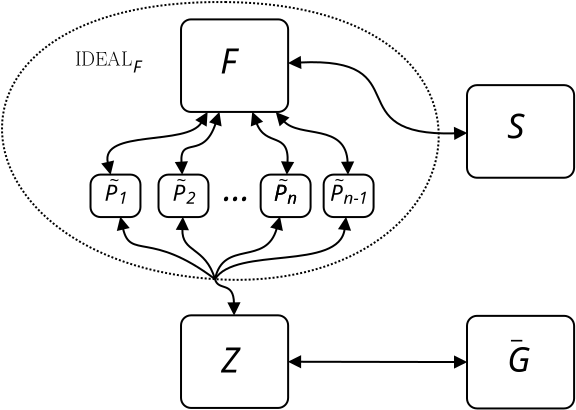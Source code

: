 <?xml version="1.0" encoding="UTF-8"?>
<dia:diagram xmlns:dia="http://www.lysator.liu.se/~alla/dia/">
  <dia:layer name="Fondo" visible="true" active="true">
    <dia:object type="Standard - Beziergon" version="0" id="O0">
      <dia:attribute name="obj_pos">
        <dia:point val="32.194,5.897"/>
      </dia:attribute>
      <dia:attribute name="obj_bb">
        <dia:rectangle val="20.989,5.846;42.926,19.839"/>
      </dia:attribute>
      <dia:attribute name="bez_points">
        <dia:point val="32.194,5.897"/>
        <dia:point val="47.895,6.047"/>
        <dia:point val="45.05,20.585"/>
        <dia:point val="31.69,19.755"/>
        <dia:point val="18.33,18.924"/>
        <dia:point val="16.494,5.747"/>
      </dia:attribute>
      <dia:attribute name="corner_types">
        <dia:enum val="139472688"/>
        <dia:enum val="0"/>
        <dia:enum val="0"/>
      </dia:attribute>
      <dia:attribute name="line_width">
        <dia:real val="0.1"/>
      </dia:attribute>
      <dia:attribute name="show_background">
        <dia:boolean val="false"/>
      </dia:attribute>
      <dia:attribute name="line_style">
        <dia:enum val="4"/>
      </dia:attribute>
    </dia:object>
    <dia:group>
      <dia:object type="Standard - Text" version="1" id="O1">
        <dia:attribute name="obj_pos">
          <dia:point val="31.997,24.426"/>
        </dia:attribute>
        <dia:attribute name="obj_bb">
          <dia:rectangle val="31.997,23.108;33.265,26.048"/>
        </dia:attribute>
        <dia:attribute name="text">
          <dia:composite type="text">
            <dia:attribute name="string">
              <dia:string>#Z#</dia:string>
            </dia:attribute>
            <dia:attribute name="font">
              <dia:font family="LMMathSymbols9" style="8" name="Courier"/>
            </dia:attribute>
            <dia:attribute name="height">
              <dia:real val="2.117"/>
            </dia:attribute>
            <dia:attribute name="pos">
              <dia:point val="31.997,24.426"/>
            </dia:attribute>
            <dia:attribute name="color">
              <dia:color val="#000000"/>
            </dia:attribute>
            <dia:attribute name="alignment">
              <dia:enum val="0"/>
            </dia:attribute>
          </dia:composite>
        </dia:attribute>
        <dia:attribute name="valign">
          <dia:enum val="3"/>
        </dia:attribute>
      </dia:object>
      <dia:object type="Standard - Box" version="0" id="O2">
        <dia:attribute name="obj_pos">
          <dia:point val="29.99,21.563"/>
        </dia:attribute>
        <dia:attribute name="obj_bb">
          <dia:rectangle val="29.94,21.513;35.395,26.243"/>
        </dia:attribute>
        <dia:attribute name="elem_corner">
          <dia:point val="29.99,21.563"/>
        </dia:attribute>
        <dia:attribute name="elem_width">
          <dia:real val="5.355"/>
        </dia:attribute>
        <dia:attribute name="elem_height">
          <dia:real val="4.63"/>
        </dia:attribute>
        <dia:attribute name="border_width">
          <dia:real val="0.1"/>
        </dia:attribute>
        <dia:attribute name="show_background">
          <dia:boolean val="false"/>
        </dia:attribute>
        <dia:attribute name="corner_radius">
          <dia:real val="0.5"/>
        </dia:attribute>
      </dia:object>
    </dia:group>
    <dia:object type="Standard - Text" version="1" id="O3">
      <dia:attribute name="obj_pos">
        <dia:point val="32.105,15.86"/>
      </dia:attribute>
      <dia:attribute name="obj_bb">
        <dia:rectangle val="32.105,14.59;33.485,16.285"/>
      </dia:attribute>
      <dia:attribute name="text">
        <dia:composite type="text">
          <dia:attribute name="string">
            <dia:string>#...#</dia:string>
          </dia:attribute>
          <dia:attribute name="font">
            <dia:font family="LMMathItalic12" style="8" name="Courier"/>
          </dia:attribute>
          <dia:attribute name="height">
            <dia:real val="2.117"/>
          </dia:attribute>
          <dia:attribute name="pos">
            <dia:point val="32.105,15.86"/>
          </dia:attribute>
          <dia:attribute name="color">
            <dia:color val="#000000"/>
          </dia:attribute>
          <dia:attribute name="alignment">
            <dia:enum val="0"/>
          </dia:attribute>
        </dia:composite>
      </dia:attribute>
      <dia:attribute name="valign">
        <dia:enum val="3"/>
      </dia:attribute>
    </dia:object>
    <dia:object type="Standard - BezierLine" version="0" id="O4">
      <dia:attribute name="obj_pos">
        <dia:point val="26.713,15.588"/>
      </dia:attribute>
      <dia:attribute name="obj_bb">
        <dia:rectangle val="26.364,11.376;31.357,14.538"/>
      </dia:attribute>
      <dia:attribute name="bez_points">
        <dia:point val="26.713,15.588"/>
        <dia:point val="26.195,13.347"/>
        <dia:point val="31.695,10.747"/>
        <dia:point val="32.668,9.079"/>
      </dia:attribute>
      <dia:attribute name="corner_types">
        <dia:enum val="0"/>
        <dia:enum val="0"/>
      </dia:attribute>
      <dia:attribute name="start_arrow">
        <dia:enum val="3"/>
      </dia:attribute>
      <dia:attribute name="start_arrow_length">
        <dia:real val="0.5"/>
      </dia:attribute>
      <dia:attribute name="start_arrow_width">
        <dia:real val="0.5"/>
      </dia:attribute>
      <dia:attribute name="end_arrow">
        <dia:enum val="3"/>
      </dia:attribute>
      <dia:attribute name="end_arrow_length">
        <dia:real val="0.5"/>
      </dia:attribute>
      <dia:attribute name="end_arrow_width">
        <dia:real val="0.5"/>
      </dia:attribute>
      <dia:connections>
        <dia:connection handle="0" to="O10" connection="8"/>
        <dia:connection handle="3" to="O37" connection="8"/>
      </dia:connections>
    </dia:object>
    <dia:object type="Standard - BezierLine" version="0" id="O5">
      <dia:attribute name="obj_pos">
        <dia:point val="30.113,15.588"/>
      </dia:attribute>
      <dia:attribute name="obj_bb">
        <dia:rectangle val="29.987,11.381;31.955,14.529"/>
      </dia:attribute>
      <dia:attribute name="bez_points">
        <dia:point val="30.113,15.588"/>
        <dia:point val="29.994,13.647"/>
        <dia:point val="31.884,11.468"/>
        <dia:point val="32.668,9.079"/>
      </dia:attribute>
      <dia:attribute name="corner_types">
        <dia:enum val="0"/>
        <dia:enum val="0"/>
      </dia:attribute>
      <dia:attribute name="start_arrow">
        <dia:enum val="3"/>
      </dia:attribute>
      <dia:attribute name="start_arrow_length">
        <dia:real val="0.5"/>
      </dia:attribute>
      <dia:attribute name="start_arrow_width">
        <dia:real val="0.5"/>
      </dia:attribute>
      <dia:attribute name="end_arrow">
        <dia:enum val="3"/>
      </dia:attribute>
      <dia:attribute name="end_arrow_length">
        <dia:real val="0.5"/>
      </dia:attribute>
      <dia:attribute name="end_arrow_width">
        <dia:real val="0.5"/>
      </dia:attribute>
      <dia:connections>
        <dia:connection handle="0" to="O14" connection="8"/>
        <dia:connection handle="3" to="O37" connection="8"/>
      </dia:connections>
    </dia:object>
    <dia:object type="Standard - BezierLine" version="0" id="O6">
      <dia:attribute name="obj_pos">
        <dia:point val="35.22,15.588"/>
      </dia:attribute>
      <dia:attribute name="obj_bb">
        <dia:rectangle val="33.508,11.377;35.344,14.529"/>
      </dia:attribute>
      <dia:attribute name="bez_points">
        <dia:point val="35.22,15.588"/>
        <dia:point val="35.344,13.447"/>
        <dia:point val="33.334,10.818"/>
        <dia:point val="32.668,9.079"/>
      </dia:attribute>
      <dia:attribute name="corner_types">
        <dia:enum val="0"/>
        <dia:enum val="0"/>
      </dia:attribute>
      <dia:attribute name="start_arrow">
        <dia:enum val="3"/>
      </dia:attribute>
      <dia:attribute name="start_arrow_length">
        <dia:real val="0.5"/>
      </dia:attribute>
      <dia:attribute name="start_arrow_width">
        <dia:real val="0.5"/>
      </dia:attribute>
      <dia:attribute name="end_arrow">
        <dia:enum val="3"/>
      </dia:attribute>
      <dia:attribute name="end_arrow_length">
        <dia:real val="0.5"/>
      </dia:attribute>
      <dia:attribute name="end_arrow_width">
        <dia:real val="0.5"/>
      </dia:attribute>
      <dia:connections>
        <dia:connection handle="0" to="O20" connection="8"/>
        <dia:connection handle="3" to="O37" connection="8"/>
      </dia:connections>
    </dia:object>
    <dia:object type="Standard - BezierLine" version="0" id="O7">
      <dia:attribute name="obj_pos">
        <dia:point val="38.37,15.588"/>
      </dia:attribute>
      <dia:attribute name="obj_bb">
        <dia:rectangle val="34.697,11.373;38.388,14.528"/>
      </dia:attribute>
      <dia:attribute name="bez_points">
        <dia:point val="38.37,15.588"/>
        <dia:point val="38.294,13.047"/>
        <dia:point val="33.794,10.347"/>
        <dia:point val="32.668,9.079"/>
      </dia:attribute>
      <dia:attribute name="corner_types">
        <dia:enum val="0"/>
        <dia:enum val="0"/>
      </dia:attribute>
      <dia:attribute name="start_arrow">
        <dia:enum val="3"/>
      </dia:attribute>
      <dia:attribute name="start_arrow_length">
        <dia:real val="0.5"/>
      </dia:attribute>
      <dia:attribute name="start_arrow_width">
        <dia:real val="0.5"/>
      </dia:attribute>
      <dia:attribute name="end_arrow">
        <dia:enum val="3"/>
      </dia:attribute>
      <dia:attribute name="end_arrow_length">
        <dia:real val="0.5"/>
      </dia:attribute>
      <dia:attribute name="end_arrow_width">
        <dia:real val="0.5"/>
      </dia:attribute>
      <dia:connections>
        <dia:connection handle="0" to="O24" connection="8"/>
        <dia:connection handle="3" to="O37" connection="8"/>
      </dia:connections>
    </dia:object>
    <dia:group>
      <dia:group>
        <dia:group>
          <dia:object type="Standard - Text" version="1" id="O8">
            <dia:attribute name="obj_pos">
              <dia:point val="26.164,15.827"/>
            </dia:attribute>
            <dia:attribute name="obj_bb">
              <dia:rectangle val="26.164,14.979;26.949,16.109"/>
            </dia:attribute>
            <dia:attribute name="text">
              <dia:composite type="text">
                <dia:attribute name="string">
                  <dia:string>#P#</dia:string>
                </dia:attribute>
                <dia:attribute name="font">
                  <dia:font family="LMMathItalic12" style="8" name="Courier"/>
                </dia:attribute>
                <dia:attribute name="height">
                  <dia:real val="1.411"/>
                </dia:attribute>
                <dia:attribute name="pos">
                  <dia:point val="26.164,15.827"/>
                </dia:attribute>
                <dia:attribute name="color">
                  <dia:color val="#000000"/>
                </dia:attribute>
                <dia:attribute name="alignment">
                  <dia:enum val="0"/>
                </dia:attribute>
              </dia:composite>
            </dia:attribute>
            <dia:attribute name="valign">
              <dia:enum val="3"/>
            </dia:attribute>
          </dia:object>
          <dia:object type="Standard - Text" version="1" id="O9">
            <dia:attribute name="obj_pos">
              <dia:point val="26.847,15.983"/>
            </dia:attribute>
            <dia:attribute name="obj_bb">
              <dia:rectangle val="26.847,15.348;27.262,16.196"/>
            </dia:attribute>
            <dia:attribute name="text">
              <dia:composite type="text">
                <dia:attribute name="string">
                  <dia:string>#1#</dia:string>
                </dia:attribute>
                <dia:attribute name="font">
                  <dia:font family="LMMathItalic12" style="8" name="Courier"/>
                </dia:attribute>
                <dia:attribute name="height">
                  <dia:real val="1.058"/>
                </dia:attribute>
                <dia:attribute name="pos">
                  <dia:point val="26.847,15.983"/>
                </dia:attribute>
                <dia:attribute name="color">
                  <dia:color val="#000000"/>
                </dia:attribute>
                <dia:attribute name="alignment">
                  <dia:enum val="0"/>
                </dia:attribute>
              </dia:composite>
            </dia:attribute>
            <dia:attribute name="valign">
              <dia:enum val="3"/>
            </dia:attribute>
          </dia:object>
        </dia:group>
        <dia:object type="Standard - Box" version="0" id="O10">
          <dia:attribute name="obj_pos">
            <dia:point val="25.465,14.526"/>
          </dia:attribute>
          <dia:attribute name="obj_bb">
            <dia:rectangle val="25.415,14.476;28.011,16.699"/>
          </dia:attribute>
          <dia:attribute name="elem_corner">
            <dia:point val="25.465,14.526"/>
          </dia:attribute>
          <dia:attribute name="elem_width">
            <dia:real val="2.496"/>
          </dia:attribute>
          <dia:attribute name="elem_height">
            <dia:real val="2.123"/>
          </dia:attribute>
          <dia:attribute name="border_width">
            <dia:real val="0.1"/>
          </dia:attribute>
          <dia:attribute name="show_background">
            <dia:boolean val="false"/>
          </dia:attribute>
          <dia:attribute name="corner_radius">
            <dia:real val="0.5"/>
          </dia:attribute>
        </dia:object>
      </dia:group>
      <dia:object type="Standard - Text" version="1" id="O11">
        <dia:attribute name="obj_pos">
          <dia:point val="26.407,15.099"/>
        </dia:attribute>
        <dia:attribute name="obj_bb">
          <dia:rectangle val="26.407,14.311;27.117,15.299"/>
        </dia:attribute>
        <dia:attribute name="text">
          <dia:composite type="text">
            <dia:attribute name="string">
              <dia:string>#~#</dia:string>
            </dia:attribute>
            <dia:attribute name="font">
              <dia:font family="LMMathItalic12" style="8" name="Courier"/>
            </dia:attribute>
            <dia:attribute name="height">
              <dia:real val="1.058"/>
            </dia:attribute>
            <dia:attribute name="pos">
              <dia:point val="26.407,15.099"/>
            </dia:attribute>
            <dia:attribute name="color">
              <dia:color val="#000000"/>
            </dia:attribute>
            <dia:attribute name="alignment">
              <dia:enum val="0"/>
            </dia:attribute>
          </dia:composite>
        </dia:attribute>
        <dia:attribute name="valign">
          <dia:enum val="3"/>
        </dia:attribute>
      </dia:object>
    </dia:group>
    <dia:group>
      <dia:group>
        <dia:group>
          <dia:object type="Standard - Text" version="1" id="O12">
            <dia:attribute name="obj_pos">
              <dia:point val="29.564,15.827"/>
            </dia:attribute>
            <dia:attribute name="obj_bb">
              <dia:rectangle val="29.564,14.979;30.349,16.109"/>
            </dia:attribute>
            <dia:attribute name="text">
              <dia:composite type="text">
                <dia:attribute name="string">
                  <dia:string>#P#</dia:string>
                </dia:attribute>
                <dia:attribute name="font">
                  <dia:font family="LMMathItalic12" style="8" name="Courier"/>
                </dia:attribute>
                <dia:attribute name="height">
                  <dia:real val="1.411"/>
                </dia:attribute>
                <dia:attribute name="pos">
                  <dia:point val="29.564,15.827"/>
                </dia:attribute>
                <dia:attribute name="color">
                  <dia:color val="#000000"/>
                </dia:attribute>
                <dia:attribute name="alignment">
                  <dia:enum val="0"/>
                </dia:attribute>
              </dia:composite>
            </dia:attribute>
            <dia:attribute name="valign">
              <dia:enum val="3"/>
            </dia:attribute>
          </dia:object>
          <dia:object type="Standard - Text" version="1" id="O13">
            <dia:attribute name="obj_pos">
              <dia:point val="30.247,15.983"/>
            </dia:attribute>
            <dia:attribute name="obj_bb">
              <dia:rectangle val="30.247,15.348;30.662,16.196"/>
            </dia:attribute>
            <dia:attribute name="text">
              <dia:composite type="text">
                <dia:attribute name="string">
                  <dia:string>#2#</dia:string>
                </dia:attribute>
                <dia:attribute name="font">
                  <dia:font family="LMMathItalic12" style="8" name="Courier"/>
                </dia:attribute>
                <dia:attribute name="height">
                  <dia:real val="1.058"/>
                </dia:attribute>
                <dia:attribute name="pos">
                  <dia:point val="30.247,15.983"/>
                </dia:attribute>
                <dia:attribute name="color">
                  <dia:color val="#000000"/>
                </dia:attribute>
                <dia:attribute name="alignment">
                  <dia:enum val="0"/>
                </dia:attribute>
              </dia:composite>
            </dia:attribute>
            <dia:attribute name="valign">
              <dia:enum val="3"/>
            </dia:attribute>
          </dia:object>
        </dia:group>
        <dia:object type="Standard - Box" version="0" id="O14">
          <dia:attribute name="obj_pos">
            <dia:point val="28.865,14.526"/>
          </dia:attribute>
          <dia:attribute name="obj_bb">
            <dia:rectangle val="28.815,14.476;31.411,16.699"/>
          </dia:attribute>
          <dia:attribute name="elem_corner">
            <dia:point val="28.865,14.526"/>
          </dia:attribute>
          <dia:attribute name="elem_width">
            <dia:real val="2.496"/>
          </dia:attribute>
          <dia:attribute name="elem_height">
            <dia:real val="2.123"/>
          </dia:attribute>
          <dia:attribute name="border_width">
            <dia:real val="0.1"/>
          </dia:attribute>
          <dia:attribute name="show_background">
            <dia:boolean val="false"/>
          </dia:attribute>
          <dia:attribute name="corner_radius">
            <dia:real val="0.5"/>
          </dia:attribute>
        </dia:object>
      </dia:group>
      <dia:object type="Standard - Text" version="1" id="O15">
        <dia:attribute name="obj_pos">
          <dia:point val="29.753,15.099"/>
        </dia:attribute>
        <dia:attribute name="obj_bb">
          <dia:rectangle val="29.753,14.311;30.462,15.299"/>
        </dia:attribute>
        <dia:attribute name="text">
          <dia:composite type="text">
            <dia:attribute name="string">
              <dia:string>#~#</dia:string>
            </dia:attribute>
            <dia:attribute name="font">
              <dia:font family="LMMathItalic12" style="8" name="Courier"/>
            </dia:attribute>
            <dia:attribute name="height">
              <dia:real val="1.058"/>
            </dia:attribute>
            <dia:attribute name="pos">
              <dia:point val="29.753,15.099"/>
            </dia:attribute>
            <dia:attribute name="color">
              <dia:color val="#000000"/>
            </dia:attribute>
            <dia:attribute name="alignment">
              <dia:enum val="0"/>
            </dia:attribute>
          </dia:composite>
        </dia:attribute>
        <dia:attribute name="valign">
          <dia:enum val="3"/>
        </dia:attribute>
      </dia:object>
    </dia:group>
    <dia:group>
      <dia:group>
        <dia:group>
          <dia:object type="Standard - Text" version="1" id="O16">
            <dia:attribute name="obj_pos">
              <dia:point val="34.621,15.827"/>
            </dia:attribute>
            <dia:attribute name="obj_bb">
              <dia:rectangle val="34.621,14.979;35.406,16.109"/>
            </dia:attribute>
            <dia:attribute name="text">
              <dia:composite type="text">
                <dia:attribute name="string">
                  <dia:string>#P#</dia:string>
                </dia:attribute>
                <dia:attribute name="font">
                  <dia:font family="LMMathItalic12" style="8" name="Courier"/>
                </dia:attribute>
                <dia:attribute name="height">
                  <dia:real val="1.411"/>
                </dia:attribute>
                <dia:attribute name="pos">
                  <dia:point val="34.621,15.827"/>
                </dia:attribute>
                <dia:attribute name="color">
                  <dia:color val="#000000"/>
                </dia:attribute>
                <dia:attribute name="alignment">
                  <dia:enum val="0"/>
                </dia:attribute>
              </dia:composite>
            </dia:attribute>
            <dia:attribute name="valign">
              <dia:enum val="3"/>
            </dia:attribute>
          </dia:object>
          <dia:object type="Standard - Text" version="1" id="O17">
            <dia:attribute name="obj_pos">
              <dia:point val="35.303,15.983"/>
            </dia:attribute>
            <dia:attribute name="obj_bb">
              <dia:rectangle val="35.303,15.348;35.798,16.196"/>
            </dia:attribute>
            <dia:attribute name="text">
              <dia:composite type="text">
                <dia:attribute name="string">
                  <dia:string>#n#</dia:string>
                </dia:attribute>
                <dia:attribute name="font">
                  <dia:font family="LMMathItalic12" style="8" name="Courier"/>
                </dia:attribute>
                <dia:attribute name="height">
                  <dia:real val="1.058"/>
                </dia:attribute>
                <dia:attribute name="pos">
                  <dia:point val="35.303,15.983"/>
                </dia:attribute>
                <dia:attribute name="color">
                  <dia:color val="#000000"/>
                </dia:attribute>
                <dia:attribute name="alignment">
                  <dia:enum val="0"/>
                </dia:attribute>
              </dia:composite>
            </dia:attribute>
            <dia:attribute name="valign">
              <dia:enum val="3"/>
            </dia:attribute>
          </dia:object>
          <dia:object type="Standard - Text" version="1" id="O18">
            <dia:attribute name="obj_pos">
              <dia:point val="34.621,15.827"/>
            </dia:attribute>
            <dia:attribute name="obj_bb">
              <dia:rectangle val="34.621,14.979;35.406,16.109"/>
            </dia:attribute>
            <dia:attribute name="text">
              <dia:composite type="text">
                <dia:attribute name="string">
                  <dia:string>#P#</dia:string>
                </dia:attribute>
                <dia:attribute name="font">
                  <dia:font family="LMMathItalic12" style="8" name="Courier"/>
                </dia:attribute>
                <dia:attribute name="height">
                  <dia:real val="1.411"/>
                </dia:attribute>
                <dia:attribute name="pos">
                  <dia:point val="34.621,15.827"/>
                </dia:attribute>
                <dia:attribute name="color">
                  <dia:color val="#000000"/>
                </dia:attribute>
                <dia:attribute name="alignment">
                  <dia:enum val="0"/>
                </dia:attribute>
              </dia:composite>
            </dia:attribute>
            <dia:attribute name="valign">
              <dia:enum val="3"/>
            </dia:attribute>
          </dia:object>
          <dia:object type="Standard - Text" version="1" id="O19">
            <dia:attribute name="obj_pos">
              <dia:point val="35.303,15.983"/>
            </dia:attribute>
            <dia:attribute name="obj_bb">
              <dia:rectangle val="35.303,15.348;35.798,16.196"/>
            </dia:attribute>
            <dia:attribute name="text">
              <dia:composite type="text">
                <dia:attribute name="string">
                  <dia:string>#n#</dia:string>
                </dia:attribute>
                <dia:attribute name="font">
                  <dia:font family="LMMathItalic12" style="8" name="Courier"/>
                </dia:attribute>
                <dia:attribute name="height">
                  <dia:real val="1.058"/>
                </dia:attribute>
                <dia:attribute name="pos">
                  <dia:point val="35.303,15.983"/>
                </dia:attribute>
                <dia:attribute name="color">
                  <dia:color val="#000000"/>
                </dia:attribute>
                <dia:attribute name="alignment">
                  <dia:enum val="0"/>
                </dia:attribute>
              </dia:composite>
            </dia:attribute>
            <dia:attribute name="valign">
              <dia:enum val="3"/>
            </dia:attribute>
          </dia:object>
        </dia:group>
        <dia:object type="Standard - Box" version="0" id="O20">
          <dia:attribute name="obj_pos">
            <dia:point val="33.972,14.526"/>
          </dia:attribute>
          <dia:attribute name="obj_bb">
            <dia:rectangle val="33.922,14.476;36.518,16.699"/>
          </dia:attribute>
          <dia:attribute name="elem_corner">
            <dia:point val="33.972,14.526"/>
          </dia:attribute>
          <dia:attribute name="elem_width">
            <dia:real val="2.496"/>
          </dia:attribute>
          <dia:attribute name="elem_height">
            <dia:real val="2.123"/>
          </dia:attribute>
          <dia:attribute name="border_width">
            <dia:real val="0.1"/>
          </dia:attribute>
          <dia:attribute name="show_background">
            <dia:boolean val="false"/>
          </dia:attribute>
          <dia:attribute name="corner_radius">
            <dia:real val="0.5"/>
          </dia:attribute>
        </dia:object>
      </dia:group>
      <dia:object type="Standard - Text" version="1" id="O21">
        <dia:attribute name="obj_pos">
          <dia:point val="34.852,15.099"/>
        </dia:attribute>
        <dia:attribute name="obj_bb">
          <dia:rectangle val="34.852,14.311;35.562,15.299"/>
        </dia:attribute>
        <dia:attribute name="text">
          <dia:composite type="text">
            <dia:attribute name="string">
              <dia:string>#~#</dia:string>
            </dia:attribute>
            <dia:attribute name="font">
              <dia:font family="LMMathItalic12" style="8" name="Courier"/>
            </dia:attribute>
            <dia:attribute name="height">
              <dia:real val="1.058"/>
            </dia:attribute>
            <dia:attribute name="pos">
              <dia:point val="34.852,15.099"/>
            </dia:attribute>
            <dia:attribute name="color">
              <dia:color val="#000000"/>
            </dia:attribute>
            <dia:attribute name="alignment">
              <dia:enum val="0"/>
            </dia:attribute>
          </dia:composite>
        </dia:attribute>
        <dia:attribute name="valign">
          <dia:enum val="3"/>
        </dia:attribute>
      </dia:object>
    </dia:group>
    <dia:group>
      <dia:group>
        <dia:group>
          <dia:object type="Standard - Text" version="1" id="O22">
            <dia:attribute name="obj_pos">
              <dia:point val="37.435,15.827"/>
            </dia:attribute>
            <dia:attribute name="obj_bb">
              <dia:rectangle val="37.435,14.979;38.22,16.109"/>
            </dia:attribute>
            <dia:attribute name="text">
              <dia:composite type="text">
                <dia:attribute name="string">
                  <dia:string>#P#</dia:string>
                </dia:attribute>
                <dia:attribute name="font">
                  <dia:font family="LMMathItalic12" style="8" name="Courier"/>
                </dia:attribute>
                <dia:attribute name="height">
                  <dia:real val="1.411"/>
                </dia:attribute>
                <dia:attribute name="pos">
                  <dia:point val="37.435,15.827"/>
                </dia:attribute>
                <dia:attribute name="color">
                  <dia:color val="#000000"/>
                </dia:attribute>
                <dia:attribute name="alignment">
                  <dia:enum val="0"/>
                </dia:attribute>
              </dia:composite>
            </dia:attribute>
            <dia:attribute name="valign">
              <dia:enum val="3"/>
            </dia:attribute>
          </dia:object>
          <dia:object type="Standard - Text" version="1" id="O23">
            <dia:attribute name="obj_pos">
              <dia:point val="38.118,15.983"/>
            </dia:attribute>
            <dia:attribute name="obj_bb">
              <dia:rectangle val="38.118,15.196;39.333,16.196"/>
            </dia:attribute>
            <dia:attribute name="text">
              <dia:composite type="text">
                <dia:attribute name="string">
                  <dia:string>#n-1#</dia:string>
                </dia:attribute>
                <dia:attribute name="font">
                  <dia:font family="LMMathItalic12" style="8" name="Courier"/>
                </dia:attribute>
                <dia:attribute name="height">
                  <dia:real val="1.058"/>
                </dia:attribute>
                <dia:attribute name="pos">
                  <dia:point val="38.118,15.983"/>
                </dia:attribute>
                <dia:attribute name="color">
                  <dia:color val="#000000"/>
                </dia:attribute>
                <dia:attribute name="alignment">
                  <dia:enum val="0"/>
                </dia:attribute>
              </dia:composite>
            </dia:attribute>
            <dia:attribute name="valign">
              <dia:enum val="3"/>
            </dia:attribute>
          </dia:object>
        </dia:group>
        <dia:object type="Standard - Box" version="0" id="O24">
          <dia:attribute name="obj_pos">
            <dia:point val="37.122,14.526"/>
          </dia:attribute>
          <dia:attribute name="obj_bb">
            <dia:rectangle val="37.072,14.476;39.668,16.699"/>
          </dia:attribute>
          <dia:attribute name="elem_corner">
            <dia:point val="37.122,14.526"/>
          </dia:attribute>
          <dia:attribute name="elem_width">
            <dia:real val="2.496"/>
          </dia:attribute>
          <dia:attribute name="elem_height">
            <dia:real val="2.123"/>
          </dia:attribute>
          <dia:attribute name="border_width">
            <dia:real val="0.1"/>
          </dia:attribute>
          <dia:attribute name="show_background">
            <dia:boolean val="false"/>
          </dia:attribute>
          <dia:attribute name="corner_radius">
            <dia:real val="0.5"/>
          </dia:attribute>
        </dia:object>
      </dia:group>
      <dia:object type="Standard - Text" version="1" id="O25">
        <dia:attribute name="obj_pos">
          <dia:point val="37.648,15.099"/>
        </dia:attribute>
        <dia:attribute name="obj_bb">
          <dia:rectangle val="37.648,14.311;38.358,15.299"/>
        </dia:attribute>
        <dia:attribute name="text">
          <dia:composite type="text">
            <dia:attribute name="string">
              <dia:string>#~#</dia:string>
            </dia:attribute>
            <dia:attribute name="font">
              <dia:font family="LMMathItalic12" style="8" name="Courier"/>
            </dia:attribute>
            <dia:attribute name="height">
              <dia:real val="1.058"/>
            </dia:attribute>
            <dia:attribute name="pos">
              <dia:point val="37.648,15.099"/>
            </dia:attribute>
            <dia:attribute name="color">
              <dia:color val="#000000"/>
            </dia:attribute>
            <dia:attribute name="alignment">
              <dia:enum val="0"/>
            </dia:attribute>
          </dia:composite>
        </dia:attribute>
        <dia:attribute name="valign">
          <dia:enum val="3"/>
        </dia:attribute>
      </dia:object>
    </dia:group>
    <dia:group>
      <dia:object type="Standard - Box" version="0" id="O26">
        <dia:attribute name="obj_pos">
          <dia:point val="44.289,10.053"/>
        </dia:attribute>
        <dia:attribute name="obj_bb">
          <dia:rectangle val="44.239,10.003;49.694,14.733"/>
        </dia:attribute>
        <dia:attribute name="elem_corner">
          <dia:point val="44.289,10.053"/>
        </dia:attribute>
        <dia:attribute name="elem_width">
          <dia:real val="5.355"/>
        </dia:attribute>
        <dia:attribute name="elem_height">
          <dia:real val="4.63"/>
        </dia:attribute>
        <dia:attribute name="border_width">
          <dia:real val="0.1"/>
        </dia:attribute>
        <dia:attribute name="show_background">
          <dia:boolean val="false"/>
        </dia:attribute>
        <dia:attribute name="corner_radius">
          <dia:real val="0.5"/>
        </dia:attribute>
      </dia:object>
      <dia:object type="Standard - Text" version="1" id="O27">
        <dia:attribute name="obj_pos">
          <dia:point val="46.296,12.716"/>
        </dia:attribute>
        <dia:attribute name="obj_bb">
          <dia:rectangle val="46.296,11.398;47.379,14.338"/>
        </dia:attribute>
        <dia:attribute name="text">
          <dia:composite type="text">
            <dia:attribute name="string">
              <dia:string>#S#</dia:string>
            </dia:attribute>
            <dia:attribute name="font">
              <dia:font family="LMMathSymbols9" style="8" name="Courier"/>
            </dia:attribute>
            <dia:attribute name="height">
              <dia:real val="2.117"/>
            </dia:attribute>
            <dia:attribute name="pos">
              <dia:point val="46.296,12.716"/>
            </dia:attribute>
            <dia:attribute name="color">
              <dia:color val="#000000"/>
            </dia:attribute>
            <dia:attribute name="alignment">
              <dia:enum val="0"/>
            </dia:attribute>
          </dia:composite>
        </dia:attribute>
        <dia:attribute name="valign">
          <dia:enum val="3"/>
        </dia:attribute>
      </dia:object>
    </dia:group>
    <dia:object type="Standard - Text" version="1" id="O28">
      <dia:attribute name="obj_pos">
        <dia:point val="31.942,12.826"/>
      </dia:attribute>
      <dia:attribute name="obj_bb">
        <dia:rectangle val="31.942,12.231;31.942,12.979"/>
      </dia:attribute>
      <dia:attribute name="text">
        <dia:composite type="text">
          <dia:attribute name="string">
            <dia:string>##</dia:string>
          </dia:attribute>
          <dia:attribute name="font">
            <dia:font family="sans" style="0" name="Helvetica"/>
          </dia:attribute>
          <dia:attribute name="height">
            <dia:real val="0.8"/>
          </dia:attribute>
          <dia:attribute name="pos">
            <dia:point val="31.942,12.826"/>
          </dia:attribute>
          <dia:attribute name="color">
            <dia:color val="#000000"/>
          </dia:attribute>
          <dia:attribute name="alignment">
            <dia:enum val="0"/>
          </dia:attribute>
        </dia:composite>
      </dia:attribute>
      <dia:attribute name="valign">
        <dia:enum val="3"/>
      </dia:attribute>
      <dia:connections>
        <dia:connection handle="0" to="O0" connection="4"/>
      </dia:connections>
    </dia:object>
    <dia:group>
      <dia:object type="Standard - Text" version="1" id="O29">
        <dia:attribute name="obj_pos">
          <dia:point val="24.69,9.076"/>
        </dia:attribute>
        <dia:attribute name="obj_bb">
          <dia:rectangle val="24.69,7.964;27.587,9.359"/>
        </dia:attribute>
        <dia:attribute name="text">
          <dia:composite type="text">
            <dia:attribute name="string">
              <dia:string>#IDEAL#</dia:string>
            </dia:attribute>
            <dia:attribute name="font">
              <dia:font family="LMRoman17" style="0" name="Courier"/>
            </dia:attribute>
            <dia:attribute name="height">
              <dia:real val="1.235"/>
            </dia:attribute>
            <dia:attribute name="pos">
              <dia:point val="24.69,9.076"/>
            </dia:attribute>
            <dia:attribute name="color">
              <dia:color val="#000000"/>
            </dia:attribute>
            <dia:attribute name="alignment">
              <dia:enum val="0"/>
            </dia:attribute>
          </dia:composite>
        </dia:attribute>
        <dia:attribute name="valign">
          <dia:enum val="3"/>
        </dia:attribute>
      </dia:object>
      <dia:object type="Standard - Text" version="1" id="O30">
        <dia:attribute name="obj_pos">
          <dia:point val="27.585,9.414"/>
        </dia:attribute>
        <dia:attribute name="obj_bb">
          <dia:rectangle val="27.585,8.754;28.3,10.226"/>
        </dia:attribute>
        <dia:attribute name="text">
          <dia:composite type="text">
            <dia:attribute name="string">
              <dia:string>#F#</dia:string>
            </dia:attribute>
            <dia:attribute name="font">
              <dia:font family="LMMathSymbols9" style="8" name="Courier"/>
            </dia:attribute>
            <dia:attribute name="height">
              <dia:real val="1.058"/>
            </dia:attribute>
            <dia:attribute name="pos">
              <dia:point val="27.585,9.414"/>
            </dia:attribute>
            <dia:attribute name="color">
              <dia:color val="#000000"/>
            </dia:attribute>
            <dia:attribute name="alignment">
              <dia:enum val="0"/>
            </dia:attribute>
          </dia:composite>
        </dia:attribute>
        <dia:attribute name="valign">
          <dia:enum val="3"/>
        </dia:attribute>
      </dia:object>
    </dia:group>
    <dia:object type="Standard - BezierLine" version="0" id="O31">
      <dia:attribute name="obj_pos">
        <dia:point val="31.69,19.755"/>
      </dia:attribute>
      <dia:attribute name="obj_bb">
        <dia:rectangle val="26.907,16.627;31.76,19.825"/>
      </dia:attribute>
      <dia:attribute name="bez_points">
        <dia:point val="31.69,19.755"/>
        <dia:point val="28.45,17.297"/>
        <dia:point val="27.2,17.697"/>
        <dia:point val="26.713,15.588"/>
      </dia:attribute>
      <dia:attribute name="corner_types">
        <dia:enum val="0"/>
        <dia:enum val="0"/>
      </dia:attribute>
      <dia:attribute name="end_arrow">
        <dia:enum val="3"/>
      </dia:attribute>
      <dia:attribute name="end_arrow_length">
        <dia:real val="0.5"/>
      </dia:attribute>
      <dia:attribute name="end_arrow_width">
        <dia:real val="0.5"/>
      </dia:attribute>
      <dia:connections>
        <dia:connection handle="0" to="O0" connection="2"/>
        <dia:connection handle="3" to="O10" connection="8"/>
      </dia:connections>
    </dia:object>
    <dia:object type="Standard - BezierLine" version="0" id="O32">
      <dia:attribute name="obj_pos">
        <dia:point val="31.69,19.755"/>
      </dia:attribute>
      <dia:attribute name="obj_bb">
        <dia:rectangle val="30.026,16.647;31.752,19.817"/>
      </dia:attribute>
      <dia:attribute name="bez_points">
        <dia:point val="31.69,19.755"/>
        <dia:point val="31.2,18.097"/>
        <dia:point val="30.05,17.497"/>
        <dia:point val="30.113,15.738"/>
      </dia:attribute>
      <dia:attribute name="corner_types">
        <dia:enum val="0"/>
        <dia:enum val="0"/>
      </dia:attribute>
      <dia:attribute name="end_arrow">
        <dia:enum val="3"/>
      </dia:attribute>
      <dia:attribute name="end_arrow_length">
        <dia:real val="0.5"/>
      </dia:attribute>
      <dia:attribute name="end_arrow_width">
        <dia:real val="0.5"/>
      </dia:attribute>
      <dia:connections>
        <dia:connection handle="0" to="O0" connection="2"/>
        <dia:connection handle="3" to="O14" connection="8"/>
      </dia:connections>
    </dia:object>
    <dia:object type="Standard - BezierLine" version="0" id="O33">
      <dia:attribute name="obj_pos">
        <dia:point val="31.69,19.755"/>
      </dia:attribute>
      <dia:attribute name="obj_bb">
        <dia:rectangle val="31.631,16.617;34.984,19.814"/>
      </dia:attribute>
      <dia:attribute name="bez_points">
        <dia:point val="31.69,19.755"/>
        <dia:point val="32.1,17.747"/>
        <dia:point val="34.55,18.047"/>
        <dia:point val="35.22,15.588"/>
      </dia:attribute>
      <dia:attribute name="corner_types">
        <dia:enum val="0"/>
        <dia:enum val="0"/>
      </dia:attribute>
      <dia:attribute name="end_arrow">
        <dia:enum val="3"/>
      </dia:attribute>
      <dia:attribute name="end_arrow_length">
        <dia:real val="0.5"/>
      </dia:attribute>
      <dia:attribute name="end_arrow_width">
        <dia:real val="0.5"/>
      </dia:attribute>
      <dia:connections>
        <dia:connection handle="0" to="O0" connection="2"/>
        <dia:connection handle="3" to="O20" connection="8"/>
      </dia:connections>
    </dia:object>
    <dia:object type="Standard - BezierLine" version="0" id="O34">
      <dia:attribute name="obj_pos">
        <dia:point val="31.69,19.755"/>
      </dia:attribute>
      <dia:attribute name="obj_bb">
        <dia:rectangle val="31.621,16.643;38.292,19.823"/>
      </dia:attribute>
      <dia:attribute name="bez_points">
        <dia:point val="31.69,19.755"/>
        <dia:point val="32.7,18.097"/>
        <dia:point val="38.05,18.247"/>
        <dia:point val="38.37,15.588"/>
      </dia:attribute>
      <dia:attribute name="corner_types">
        <dia:enum val="0"/>
        <dia:enum val="0"/>
      </dia:attribute>
      <dia:attribute name="end_arrow">
        <dia:enum val="3"/>
      </dia:attribute>
      <dia:attribute name="end_arrow_length">
        <dia:real val="0.5"/>
      </dia:attribute>
      <dia:attribute name="end_arrow_width">
        <dia:real val="0.5"/>
      </dia:attribute>
      <dia:connections>
        <dia:connection handle="0" to="O0" connection="2"/>
        <dia:connection handle="3" to="O24" connection="8"/>
      </dia:connections>
    </dia:object>
    <dia:object type="Standard - BezierLine" version="0" id="O35">
      <dia:attribute name="obj_pos">
        <dia:point val="32.668,9.079"/>
      </dia:attribute>
      <dia:attribute name="obj_bb">
        <dia:rectangle val="35.343,8.879;44.293,12.504"/>
      </dia:attribute>
      <dia:attribute name="bez_points">
        <dia:point val="32.668,9.079"/>
        <dia:point val="39.294,8.759"/>
        <dia:point val="40.395,12.559"/>
        <dia:point val="46.967,12.368"/>
      </dia:attribute>
      <dia:attribute name="corner_types">
        <dia:enum val="0"/>
        <dia:enum val="0"/>
      </dia:attribute>
      <dia:attribute name="start_arrow">
        <dia:enum val="3"/>
      </dia:attribute>
      <dia:attribute name="start_arrow_length">
        <dia:real val="0.5"/>
      </dia:attribute>
      <dia:attribute name="start_arrow_width">
        <dia:real val="0.5"/>
      </dia:attribute>
      <dia:attribute name="end_arrow">
        <dia:enum val="3"/>
      </dia:attribute>
      <dia:attribute name="end_arrow_length">
        <dia:real val="0.5"/>
      </dia:attribute>
      <dia:attribute name="end_arrow_width">
        <dia:real val="0.5"/>
      </dia:attribute>
      <dia:connections>
        <dia:connection handle="0" to="O37" connection="8"/>
        <dia:connection handle="3" to="O26" connection="8"/>
      </dia:connections>
    </dia:object>
    <dia:group>
      <dia:object type="Standard - Text" version="1" id="O36">
        <dia:attribute name="obj_pos">
          <dia:point val="31.954,9.476"/>
        </dia:attribute>
        <dia:attribute name="obj_bb">
          <dia:rectangle val="31.954,8.159;33.381,11.099"/>
        </dia:attribute>
        <dia:attribute name="text">
          <dia:composite type="text">
            <dia:attribute name="string">
              <dia:string>#F#</dia:string>
            </dia:attribute>
            <dia:attribute name="font">
              <dia:font family="LMMathSymbols9" style="8" name="Courier"/>
            </dia:attribute>
            <dia:attribute name="height">
              <dia:real val="2.117"/>
            </dia:attribute>
            <dia:attribute name="pos">
              <dia:point val="31.954,9.476"/>
            </dia:attribute>
            <dia:attribute name="color">
              <dia:color val="#000000"/>
            </dia:attribute>
            <dia:attribute name="alignment">
              <dia:enum val="0"/>
            </dia:attribute>
          </dia:composite>
        </dia:attribute>
        <dia:attribute name="valign">
          <dia:enum val="3"/>
        </dia:attribute>
      </dia:object>
      <dia:object type="Standard - Box" version="0" id="O37">
        <dia:attribute name="obj_pos">
          <dia:point val="29.99,6.764"/>
        </dia:attribute>
        <dia:attribute name="obj_bb">
          <dia:rectangle val="29.94,6.714;35.395,11.444"/>
        </dia:attribute>
        <dia:attribute name="elem_corner">
          <dia:point val="29.99,6.764"/>
        </dia:attribute>
        <dia:attribute name="elem_width">
          <dia:real val="5.355"/>
        </dia:attribute>
        <dia:attribute name="elem_height">
          <dia:real val="4.63"/>
        </dia:attribute>
        <dia:attribute name="border_width">
          <dia:real val="0.1"/>
        </dia:attribute>
        <dia:attribute name="show_background">
          <dia:boolean val="false"/>
        </dia:attribute>
        <dia:attribute name="corner_radius">
          <dia:real val="0.5"/>
        </dia:attribute>
      </dia:object>
    </dia:group>
    <dia:object type="Standard - BezierLine" version="0" id="O38">
      <dia:attribute name="obj_pos">
        <dia:point val="31.69,19.755"/>
      </dia:attribute>
      <dia:attribute name="obj_bb">
        <dia:rectangle val="31.629,19.694;32.693,21.564"/>
      </dia:attribute>
      <dia:attribute name="bez_points">
        <dia:point val="31.69,19.755"/>
        <dia:point val="31.85,20.376"/>
        <dia:point val="32.65,22.193"/>
        <dia:point val="32.668,23.878"/>
      </dia:attribute>
      <dia:attribute name="corner_types">
        <dia:enum val="0"/>
        <dia:enum val="0"/>
      </dia:attribute>
      <dia:attribute name="end_arrow">
        <dia:enum val="3"/>
      </dia:attribute>
      <dia:attribute name="end_arrow_length">
        <dia:real val="0.5"/>
      </dia:attribute>
      <dia:attribute name="end_arrow_width">
        <dia:real val="0.5"/>
      </dia:attribute>
      <dia:connections>
        <dia:connection handle="0" to="O0" connection="2"/>
        <dia:connection handle="3" to="O2" connection="8"/>
      </dia:connections>
    </dia:object>
    <dia:group>
      <dia:object type="Standard - Box" version="0" id="O39">
        <dia:attribute name="obj_pos">
          <dia:point val="44.289,21.588"/>
        </dia:attribute>
        <dia:attribute name="obj_bb">
          <dia:rectangle val="44.239,21.538;49.694,26.268"/>
        </dia:attribute>
        <dia:attribute name="elem_corner">
          <dia:point val="44.289,21.588"/>
        </dia:attribute>
        <dia:attribute name="elem_width">
          <dia:real val="5.355"/>
        </dia:attribute>
        <dia:attribute name="elem_height">
          <dia:real val="4.63"/>
        </dia:attribute>
        <dia:attribute name="border_width">
          <dia:real val="0.1"/>
        </dia:attribute>
        <dia:attribute name="show_background">
          <dia:boolean val="false"/>
        </dia:attribute>
        <dia:attribute name="corner_radius">
          <dia:real val="0.5"/>
        </dia:attribute>
      </dia:object>
      <dia:object type="Standard - Text" version="1" id="O40">
        <dia:attribute name="obj_pos">
          <dia:point val="46.296,24.401"/>
        </dia:attribute>
        <dia:attribute name="obj_bb">
          <dia:rectangle val="46.296,23.083;47.331,26.023"/>
        </dia:attribute>
        <dia:attribute name="text">
          <dia:composite type="text">
            <dia:attribute name="string">
              <dia:string>#G#</dia:string>
            </dia:attribute>
            <dia:attribute name="font">
              <dia:font family="LMMathSymbols9" style="8" name="Courier"/>
            </dia:attribute>
            <dia:attribute name="height">
              <dia:real val="2.117"/>
            </dia:attribute>
            <dia:attribute name="pos">
              <dia:point val="46.296,24.401"/>
            </dia:attribute>
            <dia:attribute name="color">
              <dia:color val="#000000"/>
            </dia:attribute>
            <dia:attribute name="alignment">
              <dia:enum val="0"/>
            </dia:attribute>
          </dia:composite>
        </dia:attribute>
        <dia:attribute name="valign">
          <dia:enum val="3"/>
        </dia:attribute>
      </dia:object>
      <dia:object type="Standard - Text" version="1" id="O41">
        <dia:attribute name="obj_pos">
          <dia:point val="46.484,22.668"/>
        </dia:attribute>
        <dia:attribute name="obj_bb">
          <dia:rectangle val="46.484,21.488;47.144,22.968"/>
        </dia:attribute>
        <dia:attribute name="text">
          <dia:composite type="text">
            <dia:attribute name="string">
              <dia:string>#_#</dia:string>
            </dia:attribute>
            <dia:attribute name="font">
              <dia:font family="sans" style="0" name="Helvetica"/>
            </dia:attribute>
            <dia:attribute name="height">
              <dia:real val="1.588"/>
            </dia:attribute>
            <dia:attribute name="pos">
              <dia:point val="46.484,22.668"/>
            </dia:attribute>
            <dia:attribute name="color">
              <dia:color val="#000000"/>
            </dia:attribute>
            <dia:attribute name="alignment">
              <dia:enum val="0"/>
            </dia:attribute>
          </dia:composite>
        </dia:attribute>
        <dia:attribute name="valign">
          <dia:enum val="3"/>
        </dia:attribute>
      </dia:object>
    </dia:group>
    <dia:object type="Standard - Line" version="0" id="O42">
      <dia:attribute name="obj_pos">
        <dia:point val="35.395,23.883"/>
      </dia:attribute>
      <dia:attribute name="obj_bb">
        <dia:rectangle val="35.333,23.553;44.301,24.228"/>
      </dia:attribute>
      <dia:attribute name="conn_endpoints">
        <dia:point val="35.395,23.883"/>
        <dia:point val="44.239,23.898"/>
      </dia:attribute>
      <dia:attribute name="numcp">
        <dia:int val="1"/>
      </dia:attribute>
      <dia:attribute name="start_arrow">
        <dia:enum val="3"/>
      </dia:attribute>
      <dia:attribute name="start_arrow_length">
        <dia:real val="0.5"/>
      </dia:attribute>
      <dia:attribute name="start_arrow_width">
        <dia:real val="0.5"/>
      </dia:attribute>
      <dia:attribute name="end_arrow">
        <dia:enum val="3"/>
      </dia:attribute>
      <dia:attribute name="end_arrow_length">
        <dia:real val="0.5"/>
      </dia:attribute>
      <dia:attribute name="end_arrow_width">
        <dia:real val="0.5"/>
      </dia:attribute>
      <dia:connections>
        <dia:connection handle="0" to="O2" connection="8"/>
        <dia:connection handle="1" to="O39" connection="8"/>
      </dia:connections>
    </dia:object>
  </dia:layer>
</dia:diagram>
